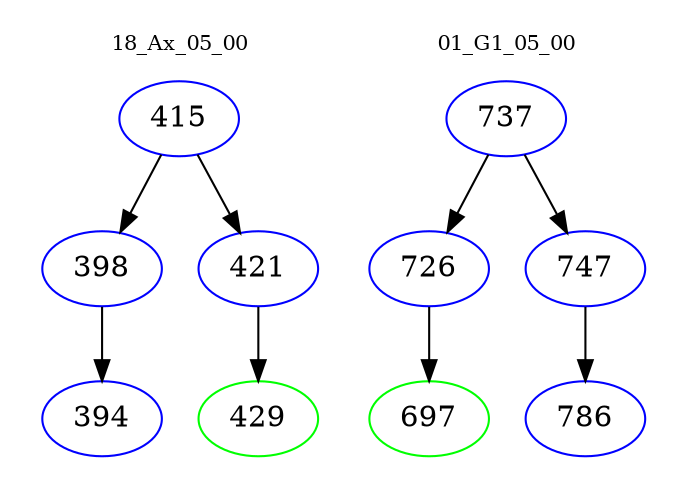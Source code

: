 digraph{
subgraph cluster_0 {
color = white
label = "18_Ax_05_00";
fontsize=10;
T0_415 [label="415", color="blue"]
T0_415 -> T0_398 [color="black"]
T0_398 [label="398", color="blue"]
T0_398 -> T0_394 [color="black"]
T0_394 [label="394", color="blue"]
T0_415 -> T0_421 [color="black"]
T0_421 [label="421", color="blue"]
T0_421 -> T0_429 [color="black"]
T0_429 [label="429", color="green"]
}
subgraph cluster_1 {
color = white
label = "01_G1_05_00";
fontsize=10;
T1_737 [label="737", color="blue"]
T1_737 -> T1_726 [color="black"]
T1_726 [label="726", color="blue"]
T1_726 -> T1_697 [color="black"]
T1_697 [label="697", color="green"]
T1_737 -> T1_747 [color="black"]
T1_747 [label="747", color="blue"]
T1_747 -> T1_786 [color="black"]
T1_786 [label="786", color="blue"]
}
}
